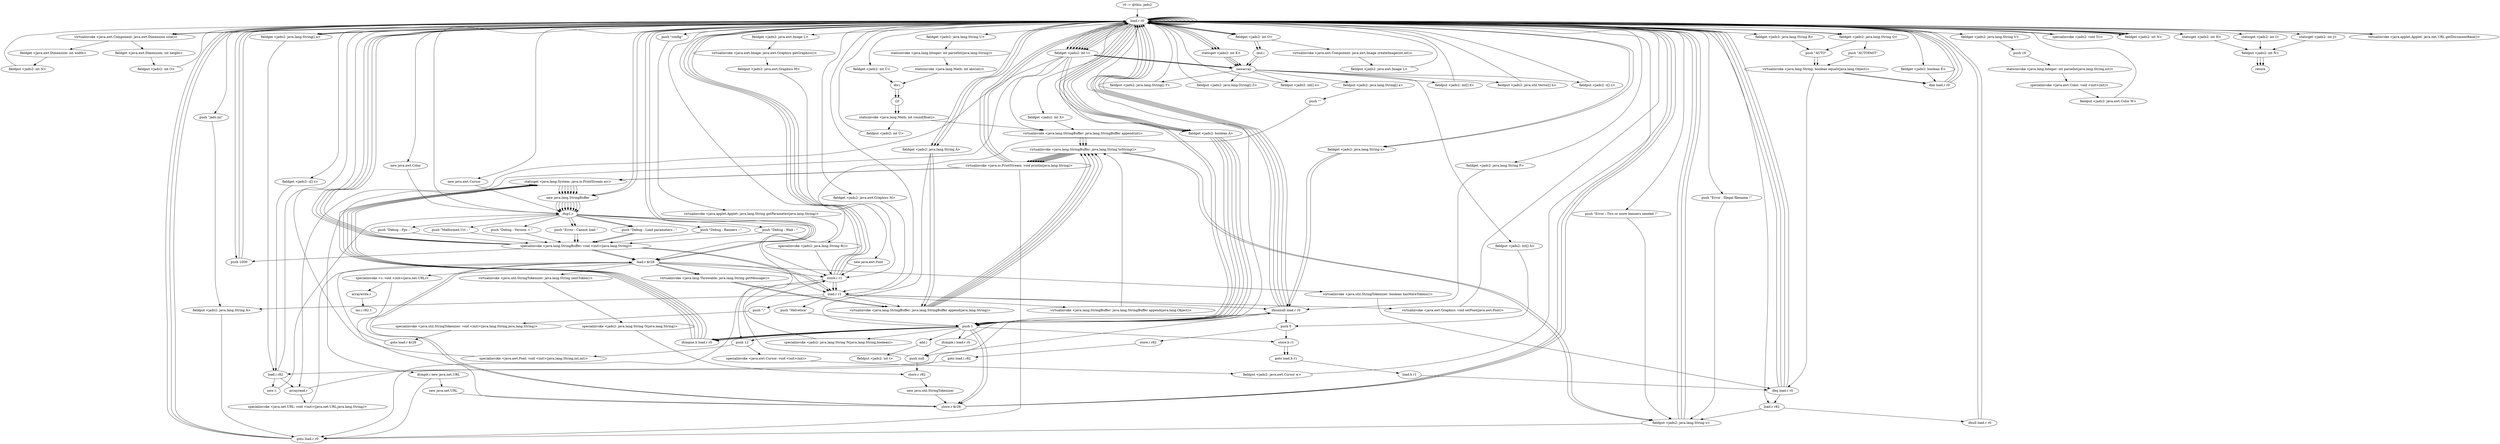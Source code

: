digraph "" {
    "r0 := @this: jads2"
    "load.r r0"
    "r0 := @this: jads2"->"load.r r0";
    "load.r r0"->"load.r r0";
    "virtualinvoke <java.awt.Component: java.awt.Dimension size()>"
    "load.r r0"->"virtualinvoke <java.awt.Component: java.awt.Dimension size()>";
    "fieldget <java.awt.Dimension: int width>"
    "virtualinvoke <java.awt.Component: java.awt.Dimension size()>"->"fieldget <java.awt.Dimension: int width>";
    "fieldput <jads2: int N>"
    "fieldget <java.awt.Dimension: int width>"->"fieldput <jads2: int N>";
    "fieldput <jads2: int N>"->"load.r r0";
    "load.r r0"->"load.r r0";
    "load.r r0"->"virtualinvoke <java.awt.Component: java.awt.Dimension size()>";
    "fieldget <java.awt.Dimension: int height>"
    "virtualinvoke <java.awt.Component: java.awt.Dimension size()>"->"fieldget <java.awt.Dimension: int height>";
    "fieldput <jads2: int O>"
    "fieldget <java.awt.Dimension: int height>"->"fieldput <jads2: int O>";
    "fieldput <jads2: int O>"->"load.r r0";
    "push 1000"
    "load.r r0"->"push 1000";
    "push 1000"->"load.r r0";
    "fieldget <jads2: java.lang.String U>"
    "load.r r0"->"fieldget <jads2: java.lang.String U>";
    "staticinvoke <java.lang.Integer: int parseInt(java.lang.String)>"
    "fieldget <jads2: java.lang.String U>"->"staticinvoke <java.lang.Integer: int parseInt(java.lang.String)>";
    "staticinvoke <java.lang.Math: int abs(int)>"
    "staticinvoke <java.lang.Integer: int parseInt(java.lang.String)>"->"staticinvoke <java.lang.Math: int abs(int)>";
    "div.i"
    "staticinvoke <java.lang.Math: int abs(int)>"->"div.i";
    "i2f"
    "div.i"->"i2f";
    "staticinvoke <java.lang.Math: int round(float)>"
    "i2f"->"staticinvoke <java.lang.Math: int round(float)>";
    "fieldput <jads2: int Û>"
    "staticinvoke <java.lang.Math: int round(float)>"->"fieldput <jads2: int Û>";
    "fieldput <jads2: int Û>"->"load.r r0";
    "new java.awt.Color"
    "load.r r0"->"new java.awt.Color";
    "dup1.r"
    "new java.awt.Color"->"dup1.r";
    "dup1.r"->"load.r r0";
    "fieldget <jads2: java.lang.String V>"
    "load.r r0"->"fieldget <jads2: java.lang.String V>";
    "push 16"
    "fieldget <jads2: java.lang.String V>"->"push 16";
    "staticinvoke <java.lang.Integer: int parseInt(java.lang.String,int)>"
    "push 16"->"staticinvoke <java.lang.Integer: int parseInt(java.lang.String,int)>";
    "specialinvoke <java.awt.Color: void <init>(int)>"
    "staticinvoke <java.lang.Integer: int parseInt(java.lang.String,int)>"->"specialinvoke <java.awt.Color: void <init>(int)>";
    "fieldput <jads2: java.awt.Color W>"
    "specialinvoke <java.awt.Color: void <init>(int)>"->"fieldput <jads2: java.awt.Color W>";
    "fieldput <jads2: java.awt.Color W>"->"load.r r0";
    "specialinvoke <jads2: java.lang.String R()>"
    "load.r r0"->"specialinvoke <jads2: java.lang.String R()>";
    "store.r r1"
    "specialinvoke <jads2: java.lang.String R()>"->"store.r r1";
    "store.r r1"->"load.r r0";
    "fieldget <jads2: boolean Ã>"
    "load.r r0"->"fieldget <jads2: boolean Ã>";
    "push 1"
    "fieldget <jads2: boolean Ã>"->"push 1";
    "ifcmpne.b load.r r0"
    "push 1"->"ifcmpne.b load.r r0";
    "staticget <java.lang.System: java.io.PrintStream err>"
    "ifcmpne.b load.r r0"->"staticget <java.lang.System: java.io.PrintStream err>";
    "new java.lang.StringBuffer"
    "staticget <java.lang.System: java.io.PrintStream err>"->"new java.lang.StringBuffer";
    "new java.lang.StringBuffer"->"dup1.r";
    "push \"Debug : Version = \""
    "dup1.r"->"push \"Debug : Version = \"";
    "specialinvoke <java.lang.StringBuffer: void <init>(java.lang.String)>"
    "push \"Debug : Version = \""->"specialinvoke <java.lang.StringBuffer: void <init>(java.lang.String)>";
    "load.r r1"
    "specialinvoke <java.lang.StringBuffer: void <init>(java.lang.String)>"->"load.r r1";
    "virtualinvoke <java.lang.StringBuffer: java.lang.StringBuffer append(java.lang.String)>"
    "load.r r1"->"virtualinvoke <java.lang.StringBuffer: java.lang.StringBuffer append(java.lang.String)>";
    "virtualinvoke <java.lang.StringBuffer: java.lang.String toString()>"
    "virtualinvoke <java.lang.StringBuffer: java.lang.StringBuffer append(java.lang.String)>"->"virtualinvoke <java.lang.StringBuffer: java.lang.String toString()>";
    "virtualinvoke <java.io.PrintStream: void println(java.lang.String)>"
    "virtualinvoke <java.lang.StringBuffer: java.lang.String toString()>"->"virtualinvoke <java.io.PrintStream: void println(java.lang.String)>";
    "virtualinvoke <java.io.PrintStream: void println(java.lang.String)>"->"load.r r0";
    "fieldget <jads2: boolean È>"
    "load.r r0"->"fieldget <jads2: boolean È>";
    "ifne load.r r0"
    "fieldget <jads2: boolean È>"->"ifne load.r r0";
    "ifne load.r r0"->"load.r r0";
    "new java.awt.Cursor"
    "load.r r0"->"new java.awt.Cursor";
    "new java.awt.Cursor"->"dup1.r";
    "push 12"
    "dup1.r"->"push 12";
    "specialinvoke <java.awt.Cursor: void <init>(int)>"
    "push 12"->"specialinvoke <java.awt.Cursor: void <init>(int)>";
    "fieldput <jads2: java.awt.Cursor w>"
    "specialinvoke <java.awt.Cursor: void <init>(int)>"->"fieldput <jads2: java.awt.Cursor w>";
    "fieldput <jads2: java.awt.Cursor w>"->"load.r r0";
    "specialinvoke <jads2: void T()>"
    "load.r r0"->"specialinvoke <jads2: void T()>";
    "specialinvoke <jads2: void T()>"->"load.r r0";
    "load.r r0"->"load.r r0";
    "load.r r0"->"load.r r0";
    "fieldget <jads2: int N>"
    "load.r r0"->"fieldget <jads2: int N>";
    "fieldget <jads2: int N>"->"load.r r0";
    "fieldget <jads2: int O>"
    "load.r r0"->"fieldget <jads2: int O>";
    "virtualinvoke <java.awt.Component: java.awt.Image createImage(int,int)>"
    "fieldget <jads2: int O>"->"virtualinvoke <java.awt.Component: java.awt.Image createImage(int,int)>";
    "fieldput <jads2: java.awt.Image L>"
    "virtualinvoke <java.awt.Component: java.awt.Image createImage(int,int)>"->"fieldput <jads2: java.awt.Image L>";
    "fieldput <jads2: java.awt.Image L>"->"load.r r0";
    "load.r r0"->"load.r r0";
    "fieldget <jads2: java.awt.Image L>"
    "load.r r0"->"fieldget <jads2: java.awt.Image L>";
    "virtualinvoke <java.awt.Image: java.awt.Graphics getGraphics()>"
    "fieldget <jads2: java.awt.Image L>"->"virtualinvoke <java.awt.Image: java.awt.Graphics getGraphics()>";
    "fieldput <jads2: java.awt.Graphics M>"
    "virtualinvoke <java.awt.Image: java.awt.Graphics getGraphics()>"->"fieldput <jads2: java.awt.Graphics M>";
    "new java.awt.Font"
    "fieldput <jads2: java.awt.Graphics M>"->"new java.awt.Font";
    "new java.awt.Font"->"store.r r1";
    "store.r r1"->"load.r r1";
    "push \"Helvetica\""
    "load.r r1"->"push \"Helvetica\"";
    "push \"Helvetica\""->"push 1";
    "push 1"->"push 12";
    "specialinvoke <java.awt.Font: void <init>(java.lang.String,int,int)>"
    "push 12"->"specialinvoke <java.awt.Font: void <init>(java.lang.String,int,int)>";
    "specialinvoke <java.awt.Font: void <init>(java.lang.String,int,int)>"->"load.r r0";
    "fieldget <jads2: java.awt.Graphics M>"
    "load.r r0"->"fieldget <jads2: java.awt.Graphics M>";
    "fieldget <jads2: java.awt.Graphics M>"->"load.r r1";
    "virtualinvoke <java.awt.Graphics: void setFont(java.awt.Font)>"
    "load.r r1"->"virtualinvoke <java.awt.Graphics: void setFont(java.awt.Font)>";
    "virtualinvoke <java.awt.Graphics: void setFont(java.awt.Font)>"->"load.r r0";
    "push \"config\""
    "load.r r0"->"push \"config\"";
    "virtualinvoke <java.applet.Applet: java.lang.String getParameter(java.lang.String)>"
    "push \"config\""->"virtualinvoke <java.applet.Applet: java.lang.String getParameter(java.lang.String)>";
    "virtualinvoke <java.applet.Applet: java.lang.String getParameter(java.lang.String)>"->"store.r r1";
    "store.r r1"->"load.r r1";
    "ifnonnull load.r r0"
    "load.r r1"->"ifnonnull load.r r0";
    "ifnonnull load.r r0"->"load.r r0";
    "push \"jads.ini\""
    "load.r r0"->"push \"jads.ini\"";
    "fieldput <jads2: java.lang.String Ä>"
    "push \"jads.ini\""->"fieldput <jads2: java.lang.String Ä>";
    "goto load.r r0"
    "fieldput <jads2: java.lang.String Ä>"->"goto load.r r0";
    "goto load.r r0"->"load.r r0";
    "staticget <jads2: int K>"
    "load.r r0"->"staticget <jads2: int K>";
    "newarray"
    "staticget <jads2: int K>"->"newarray";
    "fieldput <jads2: java.lang.String[] Y>"
    "newarray"->"fieldput <jads2: java.lang.String[] Y>";
    "fieldput <jads2: java.lang.String[] Y>"->"load.r r0";
    "load.r r0"->"staticget <jads2: int K>";
    "staticget <jads2: int K>"->"newarray";
    "fieldput <jads2: java.lang.String[] Z>"
    "newarray"->"fieldput <jads2: java.lang.String[] Z>";
    "fieldput <jads2: java.lang.String[] Z>"->"load.r r0";
    "load.r r0"->"staticget <jads2: int K>";
    "staticget <jads2: int K>"->"newarray";
    "fieldput <jads2: java.lang.String[] a>"
    "newarray"->"fieldput <jads2: java.lang.String[] a>";
    "push \"\""
    "fieldput <jads2: java.lang.String[] a>"->"push \"\"";
    "push \"\""->"store.r r1";
    "store.r r1"->"load.r r0";
    "load.r r0"->"load.r r0";
    "fieldget <jads2: java.lang.String Ä>"
    "load.r r0"->"fieldget <jads2: java.lang.String Ä>";
    "fieldget <jads2: java.lang.String Ä>"->"push 1";
    "store.r $r28"
    "push 1"->"store.r $r28";
    "store.r $r28"->"load.r r0";
    "load.r r0"->"new java.lang.StringBuffer";
    "new java.lang.StringBuffer"->"dup1.r";
    "push \"Error : Cannot load \""
    "dup1.r"->"push \"Error : Cannot load \"";
    "push \"Error : Cannot load \""->"specialinvoke <java.lang.StringBuffer: void <init>(java.lang.String)>";
    "specialinvoke <java.lang.StringBuffer: void <init>(java.lang.String)>"->"load.r r0";
    "load.r r0"->"fieldget <jads2: java.lang.String Ä>";
    "fieldget <jads2: java.lang.String Ä>"->"virtualinvoke <java.lang.StringBuffer: java.lang.StringBuffer append(java.lang.String)>";
    "virtualinvoke <java.lang.StringBuffer: java.lang.StringBuffer append(java.lang.String)>"->"virtualinvoke <java.lang.StringBuffer: java.lang.String toString()>";
    "fieldput <jads2: java.lang.String x>"
    "virtualinvoke <java.lang.StringBuffer: java.lang.String toString()>"->"fieldput <jads2: java.lang.String x>";
    "fieldput <jads2: java.lang.String x>"->"load.r r0";
    "load.r r0"->"fieldget <jads2: boolean Ã>";
    "fieldget <jads2: boolean Ã>"->"push 1";
    "push 1"->"ifcmpne.b load.r r0";
    "ifcmpne.b load.r r0"->"staticget <java.lang.System: java.io.PrintStream err>";
    "staticget <java.lang.System: java.io.PrintStream err>"->"new java.lang.StringBuffer";
    "new java.lang.StringBuffer"->"dup1.r";
    "push \"Debug : Load parameters : \""
    "dup1.r"->"push \"Debug : Load parameters : \"";
    "push \"Debug : Load parameters : \""->"specialinvoke <java.lang.StringBuffer: void <init>(java.lang.String)>";
    "load.r $r28"
    "specialinvoke <java.lang.StringBuffer: void <init>(java.lang.String)>"->"load.r $r28";
    "virtualinvoke <java.lang.Throwable: java.lang.String getMessage()>"
    "load.r $r28"->"virtualinvoke <java.lang.Throwable: java.lang.String getMessage()>";
    "virtualinvoke <java.lang.Throwable: java.lang.String getMessage()>"->"virtualinvoke <java.lang.StringBuffer: java.lang.StringBuffer append(java.lang.String)>";
    "virtualinvoke <java.lang.StringBuffer: java.lang.StringBuffer append(java.lang.String)>"->"virtualinvoke <java.lang.StringBuffer: java.lang.String toString()>";
    "virtualinvoke <java.lang.StringBuffer: java.lang.String toString()>"->"virtualinvoke <java.io.PrintStream: void println(java.lang.String)>";
    "virtualinvoke <java.io.PrintStream: void println(java.lang.String)>"->"goto load.r r0";
    "goto load.r r0"->"load.r r0";
    "fieldget <jads2: java.lang.String x>"
    "load.r r0"->"fieldget <jads2: java.lang.String x>";
    "fieldget <jads2: java.lang.String x>"->"ifnonnull load.r r0";
    "push null"
    "ifnonnull load.r r0"->"push null";
    "store.r r82"
    "push null"->"store.r r82";
    "new java.util.StringTokenizer"
    "store.r r82"->"new java.util.StringTokenizer";
    "new java.util.StringTokenizer"->"store.r $r28";
    "store.r $r28"->"load.r $r28";
    "load.r $r28"->"load.r r1";
    "push \";\""
    "load.r r1"->"push \";\"";
    "specialinvoke <java.util.StringTokenizer: void <init>(java.lang.String,java.lang.String)>"
    "push \";\""->"specialinvoke <java.util.StringTokenizer: void <init>(java.lang.String,java.lang.String)>";
    "goto load.r $r28"
    "specialinvoke <java.util.StringTokenizer: void <init>(java.lang.String,java.lang.String)>"->"goto load.r $r28";
    "goto load.r $r28"->"load.r $r28";
    "virtualinvoke <java.util.StringTokenizer: boolean hasMoreTokens()>"
    "load.r $r28"->"virtualinvoke <java.util.StringTokenizer: boolean hasMoreTokens()>";
    "ifeq load.r r0"
    "virtualinvoke <java.util.StringTokenizer: boolean hasMoreTokens()>"->"ifeq load.r r0";
    "load.r r82"
    "ifeq load.r r0"->"load.r r82";
    "ifnull load.r r0"
    "load.r r82"->"ifnull load.r r0";
    "ifnull load.r r0"->"load.r r0";
    "load.r r0"->"load.r r82";
    "load.r r82"->"fieldput <jads2: java.lang.String x>";
    "fieldput <jads2: java.lang.String x>"->"load.r r0";
    "load.r r0"->"fieldget <jads2: java.lang.String x>";
    "fieldget <jads2: java.lang.String x>"->"ifnonnull load.r r0";
    "push 0"
    "ifnonnull load.r r0"->"push 0";
    "store.b r1"
    "push 0"->"store.b r1";
    "goto load.b r1"
    "store.b r1"->"goto load.b r1";
    "load.b r1"
    "goto load.b r1"->"load.b r1";
    "load.b r1"->"ifeq load.r r0";
    "ifeq load.r r0"->"load.r r0";
    "load.r r0"->"fieldget <jads2: boolean Ã>";
    "fieldget <jads2: boolean Ã>"->"push 1";
    "push 1"->"ifcmpne.b load.r r0";
    "ifcmpne.b load.r r0"->"staticget <java.lang.System: java.io.PrintStream err>";
    "staticget <java.lang.System: java.io.PrintStream err>"->"new java.lang.StringBuffer";
    "new java.lang.StringBuffer"->"dup1.r";
    "push \"Debug : Banners : \""
    "dup1.r"->"push \"Debug : Banners : \"";
    "push \"Debug : Banners : \""->"specialinvoke <java.lang.StringBuffer: void <init>(java.lang.String)>";
    "specialinvoke <java.lang.StringBuffer: void <init>(java.lang.String)>"->"load.r r0";
    "fieldget <jads2: int t>"
    "load.r r0"->"fieldget <jads2: int t>";
    "virtualinvoke <java.lang.StringBuffer: java.lang.StringBuffer append(int)>"
    "fieldget <jads2: int t>"->"virtualinvoke <java.lang.StringBuffer: java.lang.StringBuffer append(int)>";
    "virtualinvoke <java.lang.StringBuffer: java.lang.StringBuffer append(int)>"->"virtualinvoke <java.lang.StringBuffer: java.lang.String toString()>";
    "virtualinvoke <java.lang.StringBuffer: java.lang.String toString()>"->"virtualinvoke <java.io.PrintStream: void println(java.lang.String)>";
    "virtualinvoke <java.io.PrintStream: void println(java.lang.String)>"->"staticget <java.lang.System: java.io.PrintStream err>";
    "staticget <java.lang.System: java.io.PrintStream err>"->"new java.lang.StringBuffer";
    "new java.lang.StringBuffer"->"dup1.r";
    "push \"Debug : Wait : \""
    "dup1.r"->"push \"Debug : Wait : \"";
    "push \"Debug : Wait : \""->"specialinvoke <java.lang.StringBuffer: void <init>(java.lang.String)>";
    "specialinvoke <java.lang.StringBuffer: void <init>(java.lang.String)>"->"load.r r0";
    "fieldget <jads2: int X>"
    "load.r r0"->"fieldget <jads2: int X>";
    "fieldget <jads2: int X>"->"virtualinvoke <java.lang.StringBuffer: java.lang.StringBuffer append(int)>";
    "virtualinvoke <java.lang.StringBuffer: java.lang.StringBuffer append(int)>"->"virtualinvoke <java.lang.StringBuffer: java.lang.String toString()>";
    "virtualinvoke <java.lang.StringBuffer: java.lang.String toString()>"->"virtualinvoke <java.io.PrintStream: void println(java.lang.String)>";
    "virtualinvoke <java.io.PrintStream: void println(java.lang.String)>"->"staticget <java.lang.System: java.io.PrintStream err>";
    "staticget <java.lang.System: java.io.PrintStream err>"->"new java.lang.StringBuffer";
    "new java.lang.StringBuffer"->"dup1.r";
    "push \"Debug : Fps : \""
    "dup1.r"->"push \"Debug : Fps : \"";
    "push \"Debug : Fps : \""->"specialinvoke <java.lang.StringBuffer: void <init>(java.lang.String)>";
    "specialinvoke <java.lang.StringBuffer: void <init>(java.lang.String)>"->"push 1000";
    "push 1000"->"load.r r0";
    "fieldget <jads2: int Û>"
    "load.r r0"->"fieldget <jads2: int Û>";
    "fieldget <jads2: int Û>"->"div.i";
    "div.i"->"i2f";
    "i2f"->"staticinvoke <java.lang.Math: int round(float)>";
    "staticinvoke <java.lang.Math: int round(float)>"->"virtualinvoke <java.lang.StringBuffer: java.lang.StringBuffer append(int)>";
    "virtualinvoke <java.lang.StringBuffer: java.lang.StringBuffer append(int)>"->"virtualinvoke <java.lang.StringBuffer: java.lang.String toString()>";
    "virtualinvoke <java.lang.StringBuffer: java.lang.String toString()>"->"virtualinvoke <java.io.PrintStream: void println(java.lang.String)>";
    "virtualinvoke <java.io.PrintStream: void println(java.lang.String)>"->"load.r r0";
    "load.r r0"->"fieldget <jads2: int t>";
    "fieldget <jads2: int t>"->"push 1";
    "ifcmple.i load.r r0"
    "push 1"->"ifcmple.i load.r r0";
    "ifcmple.i load.r r0"->"push null";
    "push null"->"store.r r1";
    "store.r r1"->"load.r r0";
    "load.r r0"->"load.r r0";
    "load.r r0"->"fieldget <jads2: int N>";
    "fieldget <jads2: int N>"->"load.r r0";
    "load.r r0"->"fieldget <jads2: int O>";
    "mul.i"
    "fieldget <jads2: int O>"->"mul.i";
    "mul.i"->"newarray";
    "fieldput <jads2: int[] e>"
    "newarray"->"fieldput <jads2: int[] e>";
    "fieldput <jads2: int[] e>"->"load.r r0";
    "load.r r0"->"load.r r0";
    "load.r r0"->"fieldget <jads2: int N>";
    "fieldget <jads2: int N>"->"load.r r0";
    "load.r r0"->"fieldget <jads2: int O>";
    "fieldget <jads2: int O>"->"mul.i";
    "mul.i"->"newarray";
    "fieldput <jads2: int[] d>"
    "newarray"->"fieldput <jads2: int[] d>";
    "fieldput <jads2: int[] d>"->"load.r r0";
    "load.r r0"->"load.r r0";
    "load.r r0"->"fieldget <jads2: int t>";
    "fieldget <jads2: int t>"->"newarray";
    "fieldput <jads2: java.util.Vector[] h>"
    "newarray"->"fieldput <jads2: java.util.Vector[] h>";
    "fieldput <jads2: java.util.Vector[] h>"->"load.r r0";
    "load.r r0"->"load.r r0";
    "load.r r0"->"fieldget <jads2: int t>";
    "fieldget <jads2: int t>"->"newarray";
    "fieldput <jads2: c[] z>"
    "newarray"->"fieldput <jads2: c[] z>";
    "fieldput <jads2: c[] z>"->"load.r r0";
    "load.r r0"->"load.r r0";
    "load.r r0"->"fieldget <jads2: int t>";
    "fieldget <jads2: int t>"->"newarray";
    "fieldput <jads2: int[] À>"
    "newarray"->"fieldput <jads2: int[] À>";
    "fieldput <jads2: int[] À>"->"push 0";
    "store.i r82"
    "push 0"->"store.i r82";
    "goto load.i r82"
    "store.i r82"->"goto load.i r82";
    "load.i r82"
    "goto load.i r82"->"load.i r82";
    "load.i r82"->"load.r r0";
    "load.r r0"->"fieldget <jads2: int t>";
    "ifcmplt.i new java.net.URL"
    "fieldget <jads2: int t>"->"ifcmplt.i new java.net.URL";
    "ifcmplt.i new java.net.URL"->"goto load.r r0";
    "goto load.r r0"->"load.r r0";
    "fieldget <jads2: java.lang.String Q>"
    "load.r r0"->"fieldget <jads2: java.lang.String Q>";
    "push \"AUTOFAST\""
    "fieldget <jads2: java.lang.String Q>"->"push \"AUTOFAST\"";
    "virtualinvoke <java.lang.String: boolean equals(java.lang.Object)>"
    "push \"AUTOFAST\""->"virtualinvoke <java.lang.String: boolean equals(java.lang.Object)>";
    "virtualinvoke <java.lang.String: boolean equals(java.lang.Object)>"->"ifeq load.r r0";
    "ifeq load.r r0"->"load.r r0";
    "staticget <jads2: int J>"
    "load.r r0"->"staticget <jads2: int J>";
    "fieldput <jads2: int Ñ>"
    "staticget <jads2: int J>"->"fieldput <jads2: int Ñ>";
    "return"
    "fieldput <jads2: int Ñ>"->"return";
    "ifeq load.r r0"->"load.r r0";
    "fieldget <jads2: java.lang.String R>"
    "load.r r0"->"fieldget <jads2: java.lang.String R>";
    "push \"AUTO\""
    "fieldget <jads2: java.lang.String R>"->"push \"AUTO\"";
    "push \"AUTO\""->"virtualinvoke <java.lang.String: boolean equals(java.lang.Object)>";
    "virtualinvoke <java.lang.String: boolean equals(java.lang.Object)>"->"ifne load.r r0";
    "ifne load.r r0"->"load.r r0";
    "load.r r0"->"fieldget <jads2: java.lang.String Q>";
    "fieldget <jads2: java.lang.String Q>"->"push \"AUTO\"";
    "push \"AUTO\""->"virtualinvoke <java.lang.String: boolean equals(java.lang.Object)>";
    "virtualinvoke <java.lang.String: boolean equals(java.lang.Object)>"->"ifne load.r r0";
    "ifne load.r r0"->"load.r r0";
    "fieldget <jads2: java.lang.String P>"
    "load.r r0"->"fieldget <jads2: java.lang.String P>";
    "fieldget <jads2: java.lang.String P>"->"ifnonnull load.r r0";
    "ifnonnull load.r r0"->"load.r r0";
    "staticget <jads2: int H>"
    "load.r r0"->"staticget <jads2: int H>";
    "staticget <jads2: int H>"->"fieldput <jads2: int Ñ>";
    "fieldput <jads2: int Ñ>"->"return";
    "ifnonnull load.r r0"->"load.r r0";
    "staticget <jads2: int I>"
    "load.r r0"->"staticget <jads2: int I>";
    "staticget <jads2: int I>"->"fieldput <jads2: int Ñ>";
    "fieldput <jads2: int Ñ>"->"return";
    "new java.net.URL"
    "ifcmplt.i new java.net.URL"->"new java.net.URL";
    "new java.net.URL"->"store.r $r28";
    "store.r $r28"->"load.r $r28";
    "load.r $r28"->"load.r r0";
    "virtualinvoke <java.applet.Applet: java.net.URL getDocumentBase()>"
    "load.r r0"->"virtualinvoke <java.applet.Applet: java.net.URL getDocumentBase()>";
    "virtualinvoke <java.applet.Applet: java.net.URL getDocumentBase()>"->"load.r r0";
    "fieldget <jads2: java.lang.String[] a>"
    "load.r r0"->"fieldget <jads2: java.lang.String[] a>";
    "fieldget <jads2: java.lang.String[] a>"->"load.i r82";
    "arrayread.r"
    "load.i r82"->"arrayread.r";
    "specialinvoke <java.net.URL: void <init>(java.net.URL,java.lang.String)>"
    "arrayread.r"->"specialinvoke <java.net.URL: void <init>(java.net.URL,java.lang.String)>";
    "specialinvoke <java.net.URL: void <init>(java.net.URL,java.lang.String)>"->"load.r $r28";
    "load.r $r28"->"store.r r1";
    "store.r r1"->"load.r r0";
    "fieldget <jads2: c[] z>"
    "load.r r0"->"fieldget <jads2: c[] z>";
    "fieldget <jads2: c[] z>"->"load.i r82";
    "new c"
    "load.i r82"->"new c";
    "new c"->"dup1.r";
    "dup1.r"->"load.r $r28";
    "specialinvoke <c: void <init>(java.net.URL)>"
    "load.r $r28"->"specialinvoke <c: void <init>(java.net.URL)>";
    "arraywrite.r"
    "specialinvoke <c: void <init>(java.net.URL)>"->"arraywrite.r";
    "inc.i r82 1"
    "arraywrite.r"->"inc.i r82 1";
    "specialinvoke <c: void <init>(java.net.URL)>"->"store.r $r28";
    "store.r $r28"->"load.r r0";
    "load.r r0"->"fieldget <jads2: boolean Ã>";
    "fieldget <jads2: boolean Ã>"->"push 1";
    "push 1"->"ifcmpne.b load.r r0";
    "ifcmpne.b load.r r0"->"staticget <java.lang.System: java.io.PrintStream err>";
    "staticget <java.lang.System: java.io.PrintStream err>"->"new java.lang.StringBuffer";
    "new java.lang.StringBuffer"->"dup1.r";
    "push \"Malformed Url : \""
    "dup1.r"->"push \"Malformed Url : \"";
    "push \"Malformed Url : \""->"specialinvoke <java.lang.StringBuffer: void <init>(java.lang.String)>";
    "specialinvoke <java.lang.StringBuffer: void <init>(java.lang.String)>"->"load.r r1";
    "virtualinvoke <java.lang.StringBuffer: java.lang.StringBuffer append(java.lang.Object)>"
    "load.r r1"->"virtualinvoke <java.lang.StringBuffer: java.lang.StringBuffer append(java.lang.Object)>";
    "virtualinvoke <java.lang.StringBuffer: java.lang.StringBuffer append(java.lang.Object)>"->"virtualinvoke <java.lang.StringBuffer: java.lang.String toString()>";
    "virtualinvoke <java.lang.StringBuffer: java.lang.String toString()>"->"virtualinvoke <java.io.PrintStream: void println(java.lang.String)>";
    "virtualinvoke <java.io.PrintStream: void println(java.lang.String)>"->"load.r r0";
    "push \"Error : Illegal filename !\""
    "load.r r0"->"push \"Error : Illegal filename !\"";
    "push \"Error : Illegal filename !\""->"fieldput <jads2: java.lang.String x>";
    "fieldput <jads2: java.lang.String x>"->"goto load.r r0";
    "ifcmple.i load.r r0"->"load.r r0";
    "push \"Error : Two or more banners needed !\""
    "load.r r0"->"push \"Error : Two or more banners needed !\"";
    "push \"Error : Two or more banners needed !\""->"fieldput <jads2: java.lang.String x>";
    "ifeq load.r r0"->"load.r r0";
    "load.r r0"->"fieldget <jads2: java.lang.String[] a>";
    "fieldget <jads2: java.lang.String[] a>"->"load.r r0";
    "load.r r0"->"fieldget <jads2: int t>";
    "fieldget <jads2: int t>"->"arrayread.r";
    "arrayread.r"->"ifnonnull load.r r0";
    "ifnonnull load.r r0"->"push 1";
    "push 1"->"store.b r1";
    "store.b r1"->"goto load.b r1";
    "ifnonnull load.r r0"->"load.r r0";
    "load.r r0"->"load.r r0";
    "load.r r0"->"fieldget <jads2: int t>";
    "fieldget <jads2: int t>"->"push 1";
    "add.i"
    "push 1"->"add.i";
    "fieldput <jads2: int t>"
    "add.i"->"fieldput <jads2: int t>";
    "ifnull load.r r0"->"load.r r0";
    "load.r r0"->"load.r $r28";
    "virtualinvoke <java.util.StringTokenizer: java.lang.String nextToken()>"
    "load.r $r28"->"virtualinvoke <java.util.StringTokenizer: java.lang.String nextToken()>";
    "specialinvoke <jads2: java.lang.String O(java.lang.String)>"
    "virtualinvoke <java.util.StringTokenizer: java.lang.String nextToken()>"->"specialinvoke <jads2: java.lang.String O(java.lang.String)>";
    "specialinvoke <jads2: java.lang.String O(java.lang.String)>"->"store.r r82";
    "push 1"->"store.r $r28";
    "store.r $r28"->"load.r r0";
    "load.r r0"->"new java.lang.StringBuffer";
    "new java.lang.StringBuffer"->"dup1.r";
    "dup1.r"->"push \"Error : Cannot load \"";
    "push \"Error : Cannot load \""->"specialinvoke <java.lang.StringBuffer: void <init>(java.lang.String)>";
    "specialinvoke <java.lang.StringBuffer: void <init>(java.lang.String)>"->"load.r r0";
    "load.r r0"->"fieldget <jads2: java.lang.String Ä>";
    "fieldget <jads2: java.lang.String Ä>"->"virtualinvoke <java.lang.StringBuffer: java.lang.StringBuffer append(java.lang.String)>";
    "virtualinvoke <java.lang.StringBuffer: java.lang.StringBuffer append(java.lang.String)>"->"virtualinvoke <java.lang.StringBuffer: java.lang.String toString()>";
    "virtualinvoke <java.lang.StringBuffer: java.lang.String toString()>"->"fieldput <jads2: java.lang.String x>";
    "fieldput <jads2: java.lang.String x>"->"load.r r0";
    "load.r r0"->"fieldget <jads2: boolean Ã>";
    "fieldget <jads2: boolean Ã>"->"push 1";
    "push 1"->"ifcmpne.b load.r r0";
    "ifcmpne.b load.r r0"->"staticget <java.lang.System: java.io.PrintStream err>";
    "staticget <java.lang.System: java.io.PrintStream err>"->"new java.lang.StringBuffer";
    "new java.lang.StringBuffer"->"dup1.r";
    "dup1.r"->"push \"Debug : Load parameters : \"";
    "push \"Debug : Load parameters : \""->"specialinvoke <java.lang.StringBuffer: void <init>(java.lang.String)>";
    "specialinvoke <java.lang.StringBuffer: void <init>(java.lang.String)>"->"load.r $r28";
    "load.r $r28"->"virtualinvoke <java.lang.Throwable: java.lang.String getMessage()>";
    "virtualinvoke <java.lang.Throwable: java.lang.String getMessage()>"->"virtualinvoke <java.lang.StringBuffer: java.lang.StringBuffer append(java.lang.String)>";
    "virtualinvoke <java.lang.StringBuffer: java.lang.StringBuffer append(java.lang.String)>"->"virtualinvoke <java.lang.StringBuffer: java.lang.String toString()>";
    "virtualinvoke <java.lang.StringBuffer: java.lang.String toString()>"->"virtualinvoke <java.io.PrintStream: void println(java.lang.String)>";
    "specialinvoke <jads2: java.lang.String N(java.lang.String,boolean)>"
    "push 1"->"specialinvoke <jads2: java.lang.String N(java.lang.String,boolean)>";
    "specialinvoke <jads2: java.lang.String N(java.lang.String,boolean)>"->"store.r r1";
    "store.r r1"->"goto load.r r0";
    "ifnonnull load.r r0"->"load.r r0";
    "load.r r0"->"load.r r1";
    "load.r r1"->"fieldput <jads2: java.lang.String Ä>";
}
